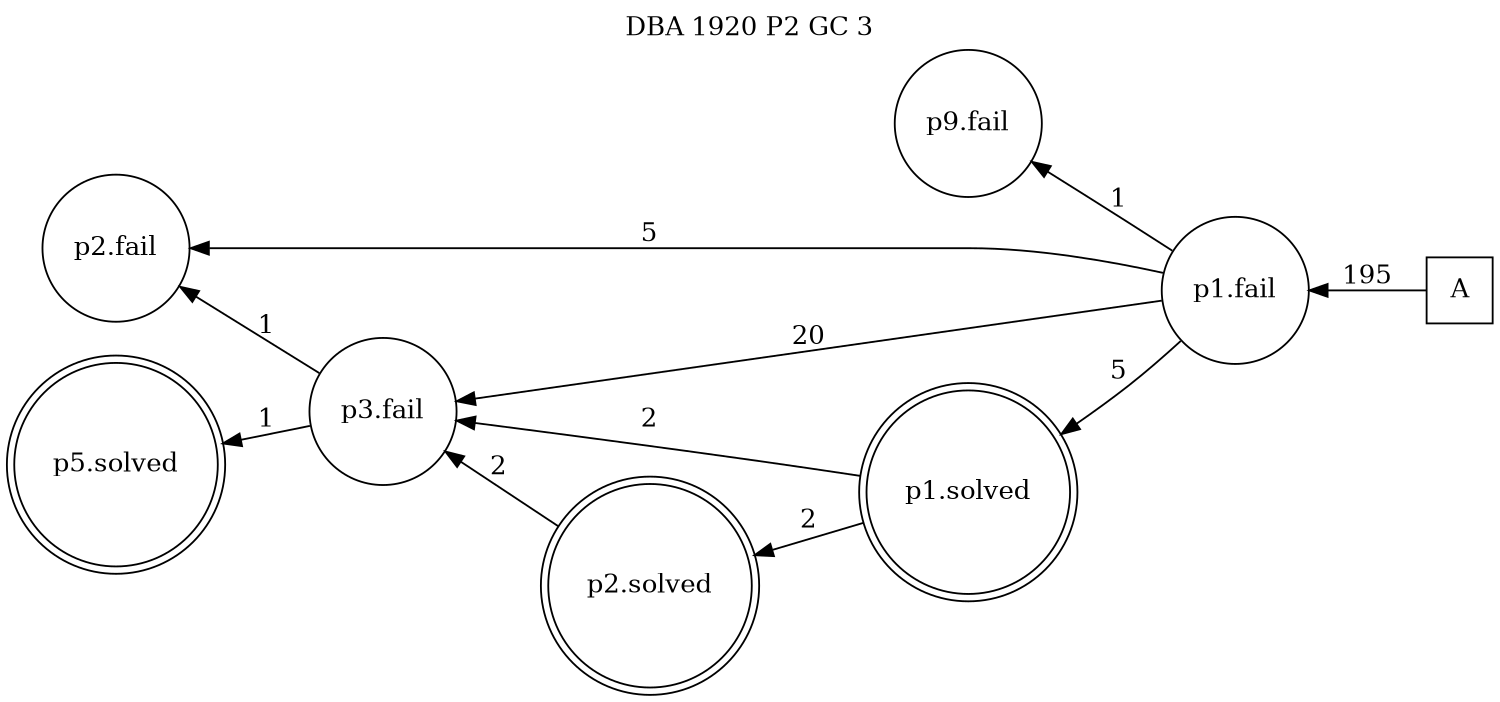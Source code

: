 digraph DBA_1920_P2_GC_3 {
labelloc="tl"
label= " DBA 1920 P2 GC 3 "
rankdir="RL";
graph [ size=" 10 , 10 !"]

"A" [shape="square" label="A"]
"p1.fail" [shape="circle" label="p1.fail"]
"p9.fail" [shape="circle" label="p9.fail"]
"p2.fail" [shape="circle" label="p2.fail"]
"p3.fail" [shape="circle" label="p3.fail"]
"p1.solved" [shape="doublecircle" label="p1.solved"]
"p2.solved" [shape="doublecircle" label="p2.solved"]
"p5.solved" [shape="doublecircle" label="p5.solved"]
"A" -> "p1.fail" [ label=195]
"p1.fail" -> "p9.fail" [ label=1]
"p1.fail" -> "p2.fail" [ label=5]
"p1.fail" -> "p3.fail" [ label=20]
"p1.fail" -> "p1.solved" [ label=5]
"p3.fail" -> "p2.fail" [ label=1]
"p3.fail" -> "p5.solved" [ label=1]
"p1.solved" -> "p3.fail" [ label=2]
"p1.solved" -> "p2.solved" [ label=2]
"p2.solved" -> "p3.fail" [ label=2]
}
